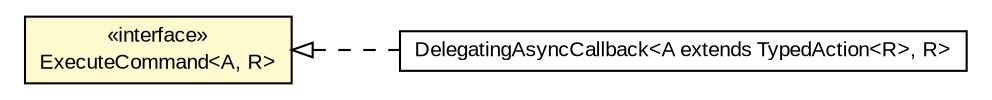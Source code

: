 #!/usr/local/bin/dot
#
# Class diagram 
# Generated by UMLGraph version R5_6-24-gf6e263 (http://www.umlgraph.org/)
#

digraph G {
	edge [fontname="arial",fontsize=10,labelfontname="arial",labelfontsize=10];
	node [fontname="arial",fontsize=10,shape=plaintext];
	nodesep=0.25;
	ranksep=0.5;
	rankdir=LR;
	// com.gwtplatform.dispatch.client.actionhandler.ExecuteCommand<A, R>
	c251670 [label=<<table title="com.gwtplatform.dispatch.client.actionhandler.ExecuteCommand" border="0" cellborder="1" cellspacing="0" cellpadding="2" port="p" bgcolor="lemonChiffon" href="./ExecuteCommand.html">
		<tr><td><table border="0" cellspacing="0" cellpadding="1">
<tr><td align="center" balign="center"> &#171;interface&#187; </td></tr>
<tr><td align="center" balign="center"> ExecuteCommand&lt;A, R&gt; </td></tr>
		</table></td></tr>
		</table>>, URL="./ExecuteCommand.html", fontname="arial", fontcolor="black", fontsize=10.0];
	// com.gwtplatform.dispatch.client.DelegatingAsyncCallback<A extends com.gwtplatform.dispatch.shared.TypedAction<R>, R>
	c251690 [label=<<table title="com.gwtplatform.dispatch.client.DelegatingAsyncCallback" border="0" cellborder="1" cellspacing="0" cellpadding="2" port="p" href="../DelegatingAsyncCallback.html">
		<tr><td><table border="0" cellspacing="0" cellpadding="1">
<tr><td align="center" balign="center"> DelegatingAsyncCallback&lt;A extends TypedAction&lt;R&gt;, R&gt; </td></tr>
		</table></td></tr>
		</table>>, URL="../DelegatingAsyncCallback.html", fontname="arial", fontcolor="black", fontsize=10.0];
	//com.gwtplatform.dispatch.client.DelegatingAsyncCallback<A extends com.gwtplatform.dispatch.shared.TypedAction<R>, R> implements com.gwtplatform.dispatch.client.actionhandler.ExecuteCommand<A, R>
	c251670:p -> c251690:p [dir=back,arrowtail=empty,style=dashed];
}

